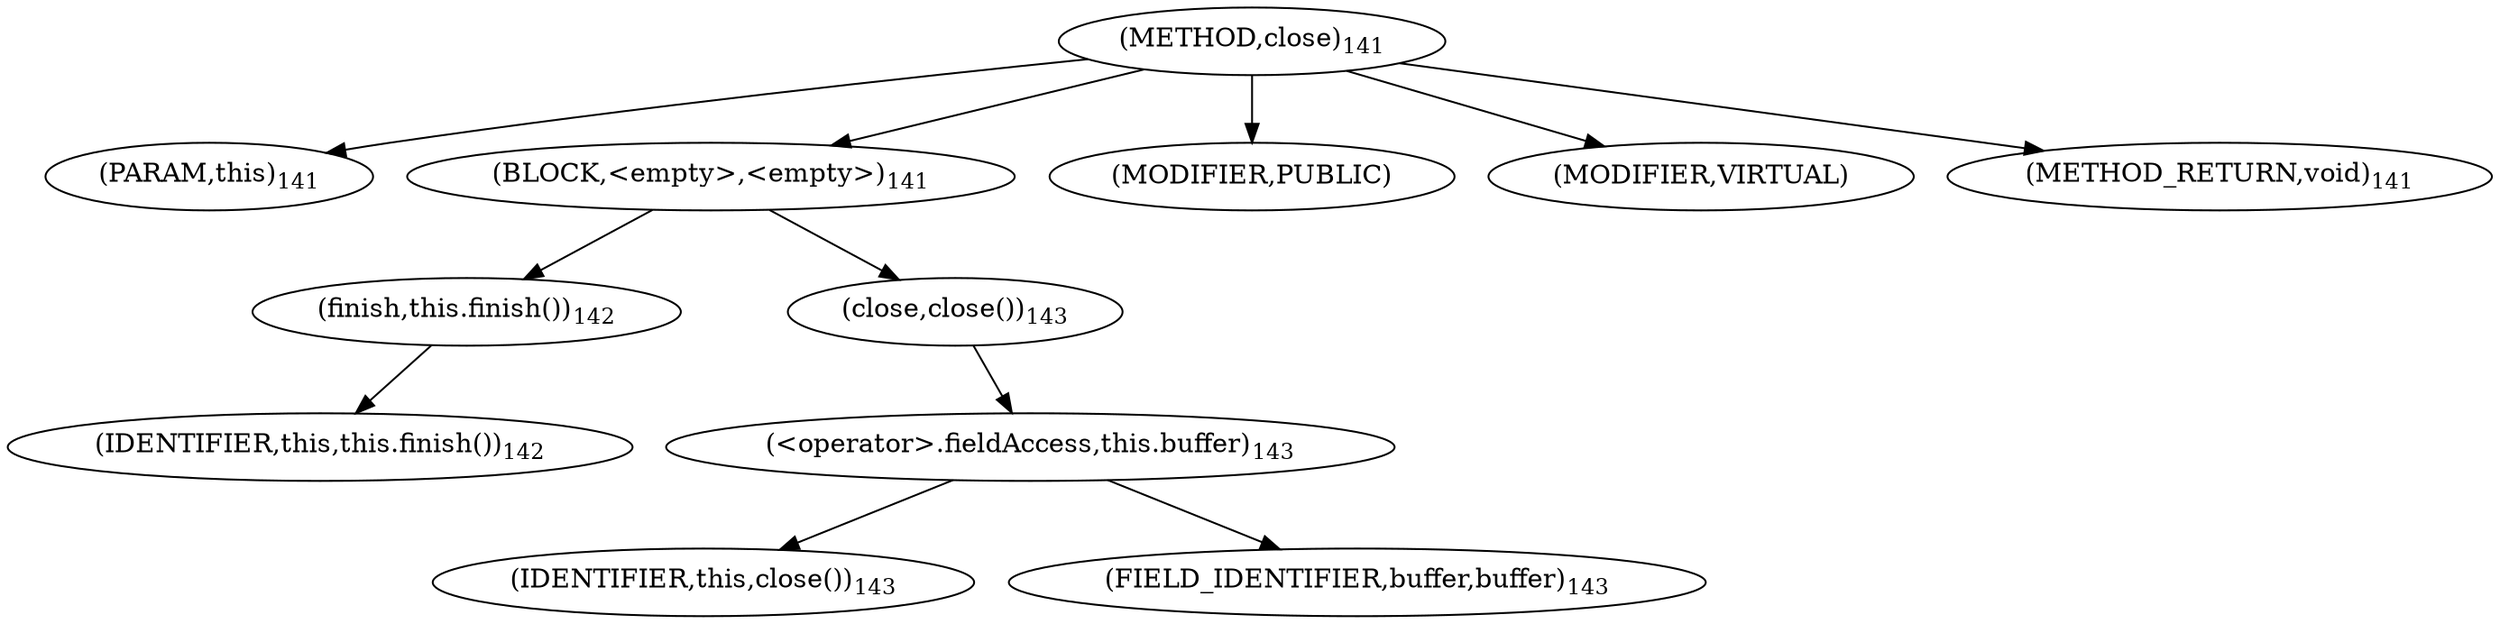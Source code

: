 digraph "close" {  
"253" [label = <(METHOD,close)<SUB>141</SUB>> ]
"24" [label = <(PARAM,this)<SUB>141</SUB>> ]
"254" [label = <(BLOCK,&lt;empty&gt;,&lt;empty&gt;)<SUB>141</SUB>> ]
"255" [label = <(finish,this.finish())<SUB>142</SUB>> ]
"23" [label = <(IDENTIFIER,this,this.finish())<SUB>142</SUB>> ]
"256" [label = <(close,close())<SUB>143</SUB>> ]
"257" [label = <(&lt;operator&gt;.fieldAccess,this.buffer)<SUB>143</SUB>> ]
"25" [label = <(IDENTIFIER,this,close())<SUB>143</SUB>> ]
"258" [label = <(FIELD_IDENTIFIER,buffer,buffer)<SUB>143</SUB>> ]
"259" [label = <(MODIFIER,PUBLIC)> ]
"260" [label = <(MODIFIER,VIRTUAL)> ]
"261" [label = <(METHOD_RETURN,void)<SUB>141</SUB>> ]
  "253" -> "24" 
  "253" -> "254" 
  "253" -> "259" 
  "253" -> "260" 
  "253" -> "261" 
  "254" -> "255" 
  "254" -> "256" 
  "255" -> "23" 
  "256" -> "257" 
  "257" -> "25" 
  "257" -> "258" 
}
